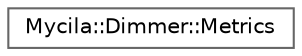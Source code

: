 digraph "Graphical Class Hierarchy"
{
 // LATEX_PDF_SIZE
  bgcolor="transparent";
  edge [fontname=Helvetica,fontsize=10,labelfontname=Helvetica,labelfontsize=10];
  node [fontname=Helvetica,fontsize=10,shape=box,height=0.2,width=0.4];
  rankdir="LR";
  Node0 [id="Node000000",label="Mycila::Dimmer::Metrics",height=0.2,width=0.4,color="grey40", fillcolor="white", style="filled",URL="$struct_mycila_1_1_dimmer_1_1_metrics.html",tooltip=" "];
}

